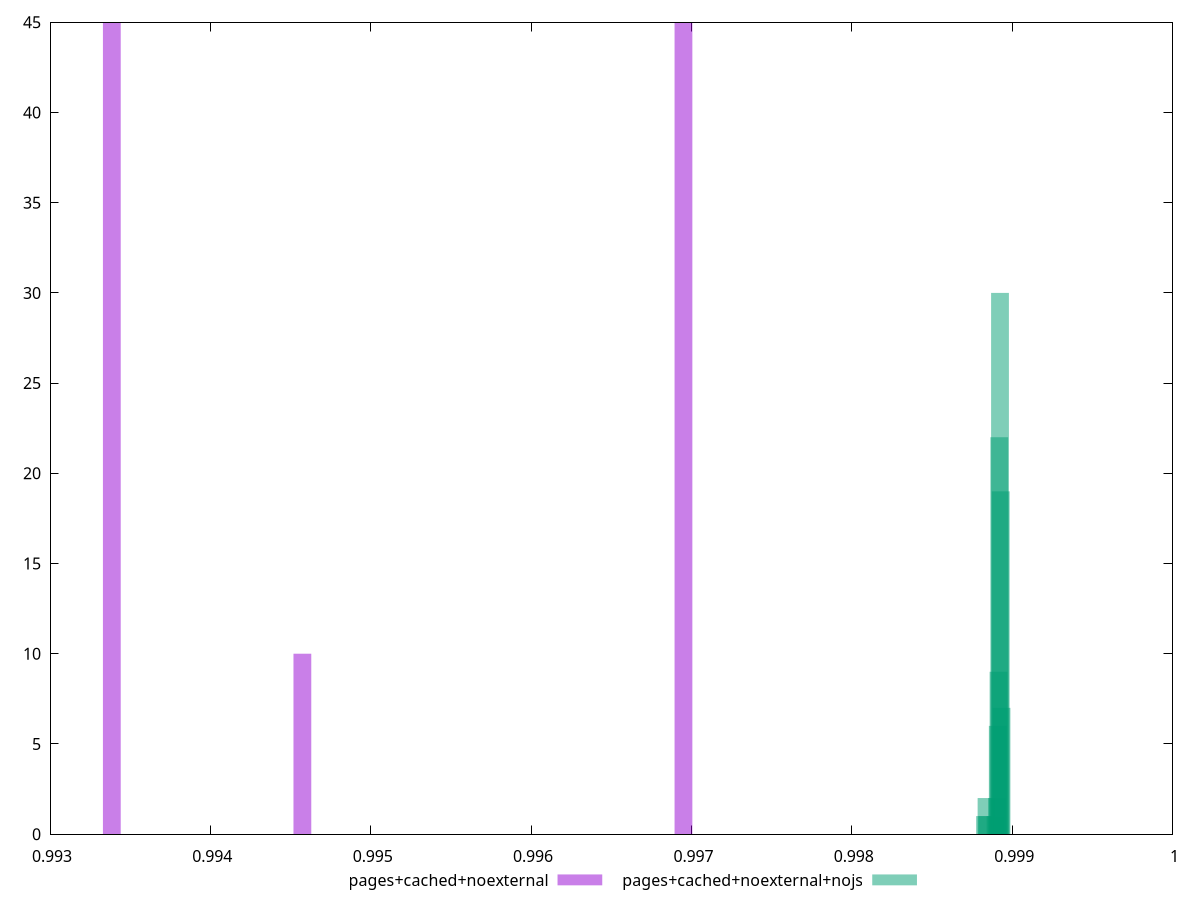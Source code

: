 $_pagesCachedNoexternal <<EOF
0.9969503166235081 45
0.9933855359919579 45
0.9945737962024747 10
EOF
$_pagesCachedNoexternalNojs <<EOF
0.9989196561497965 22
0.9989056493305936 2
0.9989243250895308 30
0.9989336629689993 7
0.9989103182703278 6
0.9989149872100621 9
0.998928994029265 19
0.9988402841743136 2
0.998830946294845 1
0.998844953114048 1
0.998896311451125 1
EOF
set key outside below
set terminal pngcairo
set output "report_00004_2020-11-02T20-21-41.718Z/interactive/interactive_pages+cached+noexternal_pages+cached+noexternal+nojs+hist.png"
set boxwidth 0.00011096253954082868
set style fill transparent solid 0.5 noborder
set yrange [0:45]
plot $_pagesCachedNoexternal title "pages+cached+noexternal" with boxes ,$_pagesCachedNoexternalNojs title "pages+cached+noexternal+nojs" with boxes ,